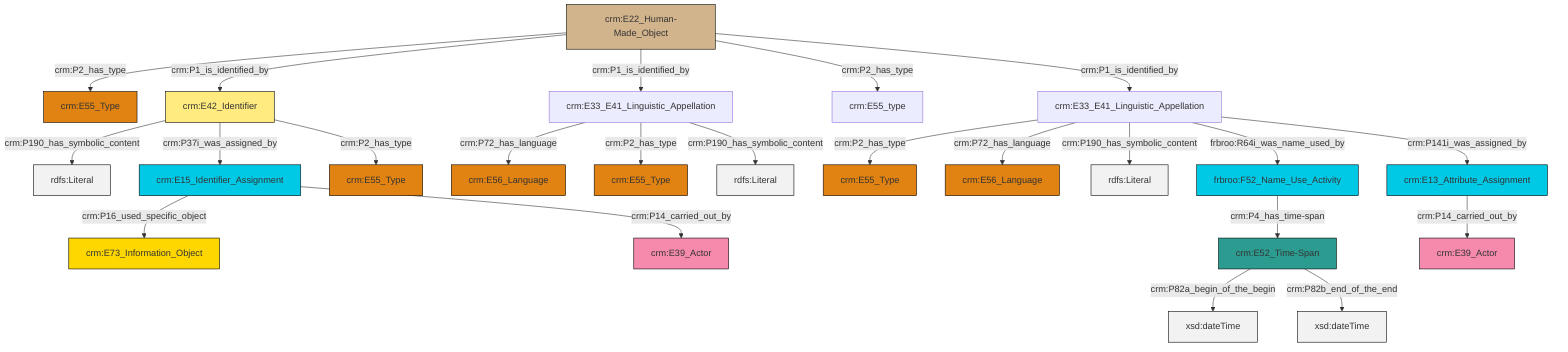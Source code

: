 graph TD
classDef Literal fill:#f2f2f2,stroke:#000000;
classDef CRM_Entity fill:#FFFFFF,stroke:#000000;
classDef Temporal_Entity fill:#00C9E6, stroke:#000000;
classDef Type fill:#E18312, stroke:#000000;
classDef Time-Span fill:#2C9C91, stroke:#000000;
classDef Appellation fill:#FFEB7F, stroke:#000000;
classDef Place fill:#008836, stroke:#000000;
classDef Persistent_Item fill:#B266B2, stroke:#000000;
classDef Conceptual_Object fill:#FFD700, stroke:#000000;
classDef Physical_Thing fill:#D2B48C, stroke:#000000;
classDef Actor fill:#f58aad, stroke:#000000;
classDef PC_Classes fill:#4ce600, stroke:#000000;
classDef Multi fill:#cccccc,stroke:#000000;

0["crm:E33_E41_Linguistic_Appellation"]:::Default -->|crm:P72_has_language| 1["crm:E56_Language"]:::Type
4["crm:E33_E41_Linguistic_Appellation"]:::Default -->|crm:P2_has_type| 5["crm:E55_Type"]:::Type
10["crm:E22_Human-Made_Object"]:::Physical_Thing -->|crm:P2_has_type| 11["crm:E55_Type"]:::Type
0["crm:E33_E41_Linguistic_Appellation"]:::Default -->|crm:P2_has_type| 17["crm:E55_Type"]:::Type
18["crm:E52_Time-Span"]:::Time-Span -->|crm:P82a_begin_of_the_begin| 19[xsd:dateTime]:::Literal
20["crm:E42_Identifier"]:::Appellation -->|crm:P190_has_symbolic_content| 21[rdfs:Literal]:::Literal
12["crm:E15_Identifier_Assignment"]:::Temporal_Entity -->|crm:P16_used_specific_object| 22["crm:E73_Information_Object"]:::Conceptual_Object
10["crm:E22_Human-Made_Object"]:::Physical_Thing -->|crm:P1_is_identified_by| 20["crm:E42_Identifier"]:::Appellation
12["crm:E15_Identifier_Assignment"]:::Temporal_Entity -->|crm:P14_carried_out_by| 24["crm:E39_Actor"]:::Actor
28["frbroo:F52_Name_Use_Activity"]:::Temporal_Entity -->|crm:P4_has_time-span| 18["crm:E52_Time-Span"]:::Time-Span
4["crm:E33_E41_Linguistic_Appellation"]:::Default -->|crm:P72_has_language| 29["crm:E56_Language"]:::Type
20["crm:E42_Identifier"]:::Appellation -->|crm:P37i_was_assigned_by| 12["crm:E15_Identifier_Assignment"]:::Temporal_Entity
0["crm:E33_E41_Linguistic_Appellation"]:::Default -->|crm:P190_has_symbolic_content| 31[rdfs:Literal]:::Literal
10["crm:E22_Human-Made_Object"]:::Physical_Thing -->|crm:P1_is_identified_by| 0["crm:E33_E41_Linguistic_Appellation"]:::Default
4["crm:E33_E41_Linguistic_Appellation"]:::Default -->|crm:P190_has_symbolic_content| 35[rdfs:Literal]:::Literal
10["crm:E22_Human-Made_Object"]:::Physical_Thing -->|crm:P2_has_type| 2["crm:E55_type"]:::Default
18["crm:E52_Time-Span"]:::Time-Span -->|crm:P82b_end_of_the_end| 37[xsd:dateTime]:::Literal
20["crm:E42_Identifier"]:::Appellation -->|crm:P2_has_type| 7["crm:E55_Type"]:::Type
4["crm:E33_E41_Linguistic_Appellation"]:::Default -->|frbroo:R64i_was_name_used_by| 28["frbroo:F52_Name_Use_Activity"]:::Temporal_Entity
4["crm:E33_E41_Linguistic_Appellation"]:::Default -->|crm:P141i_was_assigned_by| 32["crm:E13_Attribute_Assignment"]:::Temporal_Entity
32["crm:E13_Attribute_Assignment"]:::Temporal_Entity -->|crm:P14_carried_out_by| 15["crm:E39_Actor"]:::Actor
10["crm:E22_Human-Made_Object"]:::Physical_Thing -->|crm:P1_is_identified_by| 4["crm:E33_E41_Linguistic_Appellation"]:::Default